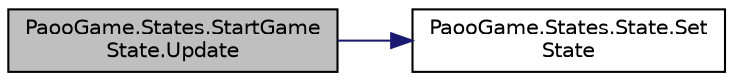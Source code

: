 digraph "PaooGame.States.StartGameState.Update"
{
 // INTERACTIVE_SVG=YES
 // LATEX_PDF_SIZE
  edge [fontname="Helvetica",fontsize="10",labelfontname="Helvetica",labelfontsize="10"];
  node [fontname="Helvetica",fontsize="10",shape=record];
  rankdir="LR";
  Node1 [label="PaooGame.States.StartGame\lState.Update",height=0.2,width=0.4,color="black", fillcolor="grey75", style="filled", fontcolor="black",tooltip="La enter se va intra in meniu."];
  Node1 -> Node2 [color="midnightblue",fontsize="10",style="solid"];
  Node2 [label="PaooGame.States.State.Set\lState",height=0.2,width=0.4,color="black", fillcolor="white", style="filled",URL="$class_paoo_game_1_1_states_1_1_state.html#a9219295fa9fb713e7fa21fe052d80591",tooltip="se va modifica valoarea lui currentState in timpul joclui."];
}
